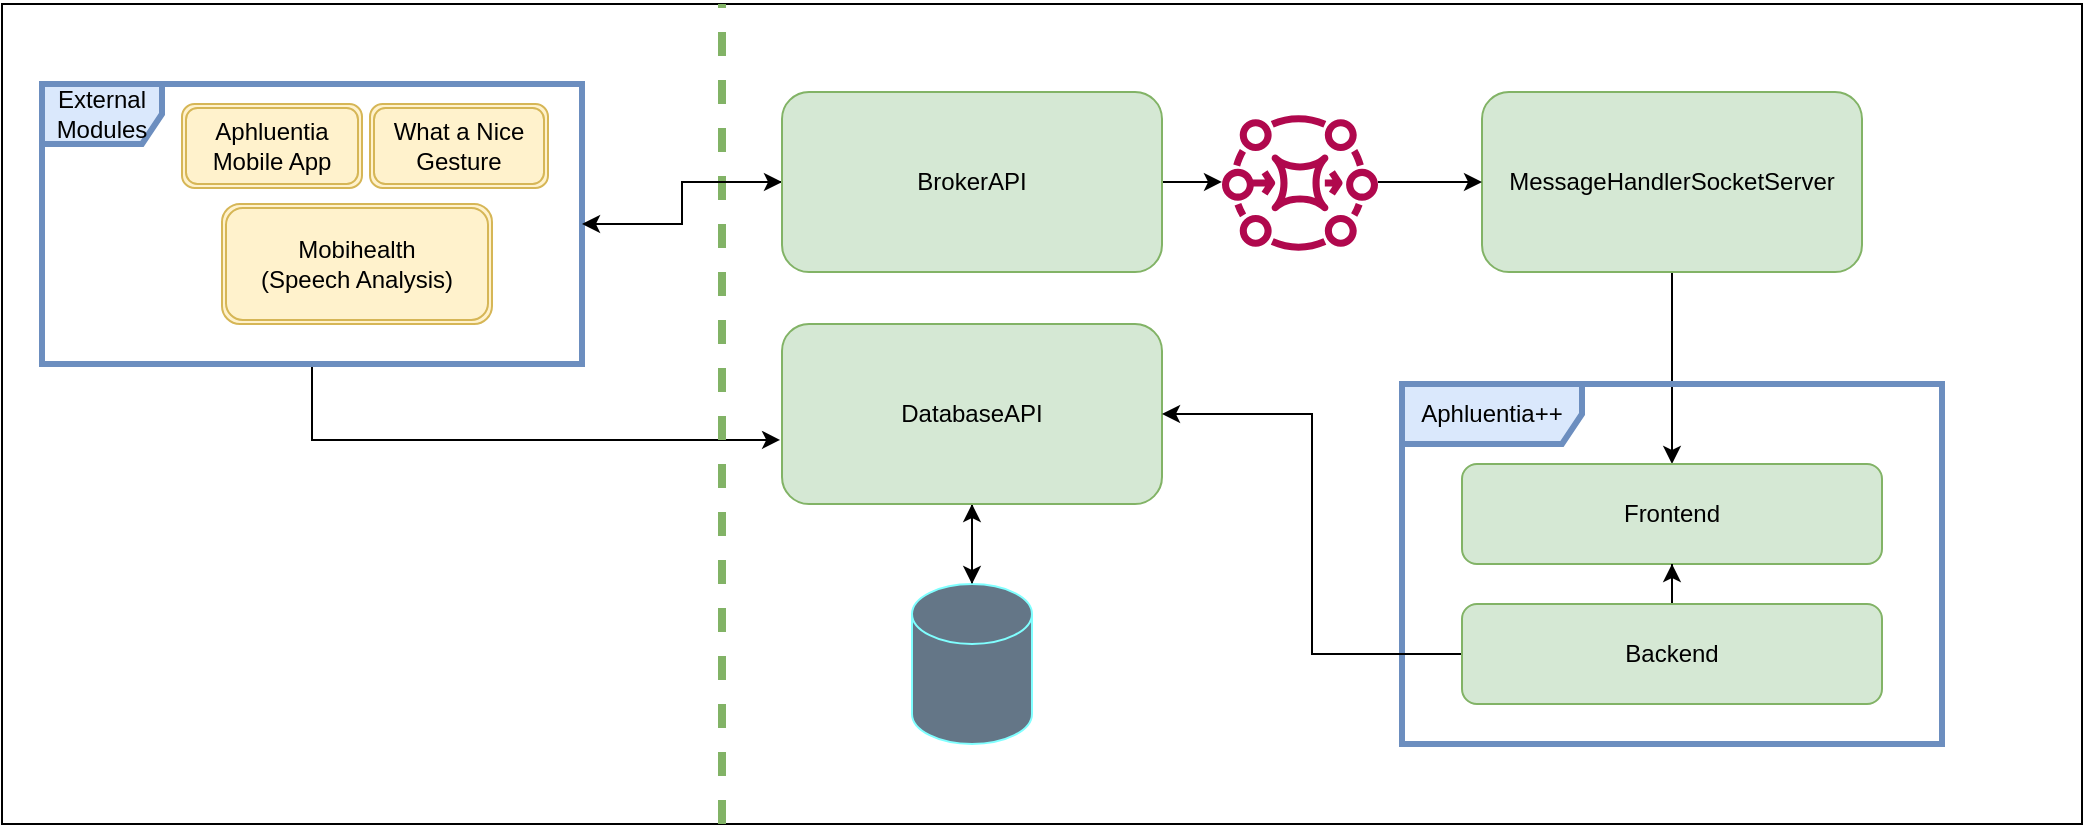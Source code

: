 <mxfile version="20.1.1" type="device"><diagram name="Page-1" id="3HmN753BkA0CwOPUJrMB"><mxGraphModel dx="1781" dy="364" grid="1" gridSize="10" guides="1" tooltips="1" connect="1" arrows="1" fold="1" page="0" pageScale="1" pageWidth="850" pageHeight="1100" background="#FFFFFF" math="0" shadow="0"><root><mxCell id="0"/><mxCell id="1" parent="0"/><mxCell id="k8yUKYC-vGAlN-Fj5_3C-19" value="" style="rounded=0;whiteSpace=wrap;html=1;" parent="1" vertex="1"><mxGeometry x="-40" y="570" width="1040" height="410" as="geometry"/></mxCell><mxCell id="SjMHyeGWCHjc_9bX7ADS-5" style="edgeStyle=orthogonalEdgeStyle;rounded=0;orthogonalLoop=1;jettySize=auto;html=1;entryX=-0.005;entryY=0.644;entryDx=0;entryDy=0;strokeWidth=1;entryPerimeter=0;" edge="1" parent="1" source="k8yUKYC-vGAlN-Fj5_3C-21" target="k8yUKYC-vGAlN-Fj5_3C-23"><mxGeometry relative="1" as="geometry"><Array as="points"><mxPoint x="115" y="788"/></Array></mxGeometry></mxCell><mxCell id="SjMHyeGWCHjc_9bX7ADS-16" style="edgeStyle=orthogonalEdgeStyle;rounded=0;orthogonalLoop=1;jettySize=auto;html=1;entryX=0;entryY=0.5;entryDx=0;entryDy=0;strokeWidth=1;" edge="1" parent="1" source="k8yUKYC-vGAlN-Fj5_3C-21" target="SjMHyeGWCHjc_9bX7ADS-3"><mxGeometry relative="1" as="geometry"/></mxCell><mxCell id="k8yUKYC-vGAlN-Fj5_3C-21" value="External&lt;br&gt;Modules" style="shape=umlFrame;whiteSpace=wrap;html=1;fillColor=#dae8fc;strokeColor=#6c8ebf;strokeWidth=3;" parent="1" vertex="1"><mxGeometry x="-20" y="610" width="270" height="140" as="geometry"/></mxCell><mxCell id="k8yUKYC-vGAlN-Fj5_3C-47" value="" style="edgeStyle=orthogonalEdgeStyle;rounded=0;orthogonalLoop=1;jettySize=auto;html=1;" parent="1" source="k8yUKYC-vGAlN-Fj5_3C-22" target="k8yUKYC-vGAlN-Fj5_3C-23" edge="1"><mxGeometry relative="1" as="geometry"/></mxCell><mxCell id="k8yUKYC-vGAlN-Fj5_3C-22" value="" style="shape=cylinder3;whiteSpace=wrap;html=1;boundedLbl=1;backgroundOutline=1;size=15;fillColor=#647687;strokeColor=#80ffff;fontColor=#ffffff;" parent="1" vertex="1"><mxGeometry x="415" y="860" width="60" height="80" as="geometry"/></mxCell><mxCell id="k8yUKYC-vGAlN-Fj5_3C-26" style="edgeStyle=orthogonalEdgeStyle;rounded=0;orthogonalLoop=1;jettySize=auto;html=1;entryX=0.5;entryY=0;entryDx=0;entryDy=0;entryPerimeter=0;" parent="1" source="k8yUKYC-vGAlN-Fj5_3C-23" target="k8yUKYC-vGAlN-Fj5_3C-22" edge="1"><mxGeometry relative="1" as="geometry"/></mxCell><mxCell id="k8yUKYC-vGAlN-Fj5_3C-23" value="&lt;font style=&quot;font-size: 12px;&quot;&gt;DatabaseAPI&lt;br&gt;&lt;/font&gt;" style="rounded=1;whiteSpace=wrap;html=1;fillColor=#d5e8d4;strokeColor=#82b366;" parent="1" vertex="1"><mxGeometry x="350" y="730" width="190" height="90" as="geometry"/></mxCell><mxCell id="SjMHyeGWCHjc_9bX7ADS-12" style="edgeStyle=orthogonalEdgeStyle;rounded=0;orthogonalLoop=1;jettySize=auto;html=1;entryX=0.5;entryY=0;entryDx=0;entryDy=0;strokeWidth=1;" edge="1" parent="1" source="k8yUKYC-vGAlN-Fj5_3C-40" target="SjMHyeGWCHjc_9bX7ADS-7"><mxGeometry relative="1" as="geometry"/></mxCell><mxCell id="k8yUKYC-vGAlN-Fj5_3C-40" value="MessageHandlerSocketServer" style="rounded=1;whiteSpace=wrap;html=1;fillColor=#d5e8d4;strokeColor=#82b366;" parent="1" vertex="1"><mxGeometry x="700" y="614" width="190" height="90" as="geometry"/></mxCell><mxCell id="k8yUKYC-vGAlN-Fj5_3C-65" value="Aphluentia&lt;br&gt;Mobile App" style="shape=ext;double=1;rounded=1;whiteSpace=wrap;html=1;fillColor=#fff2cc;strokeColor=#d6b656;" parent="1" vertex="1"><mxGeometry x="50" y="620" width="90" height="42" as="geometry"/></mxCell><mxCell id="k8yUKYC-vGAlN-Fj5_3C-66" value="What a Nice Gesture" style="shape=ext;double=1;rounded=1;whiteSpace=wrap;html=1;fillColor=#fff2cc;strokeColor=#d6b656;" parent="1" vertex="1"><mxGeometry x="144" y="620" width="89" height="42" as="geometry"/></mxCell><mxCell id="k8yUKYC-vGAlN-Fj5_3C-67" value="Mobihealth &lt;br&gt;(Speech Analysis)" style="shape=ext;double=1;rounded=1;whiteSpace=wrap;html=1;fillColor=#fff2cc;strokeColor=#d6b656;" parent="1" vertex="1"><mxGeometry x="70" y="670" width="135" height="60" as="geometry"/></mxCell><mxCell id="SjMHyeGWCHjc_9bX7ADS-2" value="" style="endArrow=none;dashed=1;html=1;rounded=0;strokeWidth=4;fillColor=#d5e8d4;strokeColor=#82b366;" edge="1" parent="1"><mxGeometry width="50" height="50" relative="1" as="geometry"><mxPoint x="320" y="980" as="sourcePoint"/><mxPoint x="320" y="570" as="targetPoint"/></mxGeometry></mxCell><mxCell id="SjMHyeGWCHjc_9bX7ADS-10" style="edgeStyle=orthogonalEdgeStyle;rounded=0;orthogonalLoop=1;jettySize=auto;html=1;strokeWidth=1;" edge="1" parent="1" source="SjMHyeGWCHjc_9bX7ADS-3" target="SjMHyeGWCHjc_9bX7ADS-9"><mxGeometry relative="1" as="geometry"/></mxCell><mxCell id="SjMHyeGWCHjc_9bX7ADS-17" style="edgeStyle=orthogonalEdgeStyle;rounded=0;orthogonalLoop=1;jettySize=auto;html=1;entryX=1;entryY=0.5;entryDx=0;entryDy=0;entryPerimeter=0;fontSize=12;strokeWidth=1;" edge="1" parent="1" source="SjMHyeGWCHjc_9bX7ADS-3" target="k8yUKYC-vGAlN-Fj5_3C-21"><mxGeometry relative="1" as="geometry"/></mxCell><mxCell id="SjMHyeGWCHjc_9bX7ADS-3" value="BrokerAPI" style="rounded=1;whiteSpace=wrap;html=1;fillColor=#d5e8d4;strokeColor=#82b366;" vertex="1" parent="1"><mxGeometry x="350" y="614" width="190" height="90" as="geometry"/></mxCell><mxCell id="SjMHyeGWCHjc_9bX7ADS-6" value="Aphluentia++" style="shape=umlFrame;whiteSpace=wrap;html=1;fillColor=#dae8fc;strokeColor=#6c8ebf;strokeWidth=3;width=90;height=30;" vertex="1" parent="1"><mxGeometry x="660" y="760" width="270" height="180" as="geometry"/></mxCell><mxCell id="SjMHyeGWCHjc_9bX7ADS-7" value="Frontend" style="rounded=1;whiteSpace=wrap;html=1;fillColor=#d5e8d4;strokeColor=#82b366;" vertex="1" parent="1"><mxGeometry x="690" y="800" width="210" height="50" as="geometry"/></mxCell><mxCell id="SjMHyeGWCHjc_9bX7ADS-14" style="edgeStyle=orthogonalEdgeStyle;rounded=0;orthogonalLoop=1;jettySize=auto;html=1;entryX=1;entryY=0.5;entryDx=0;entryDy=0;strokeWidth=1;" edge="1" parent="1" source="SjMHyeGWCHjc_9bX7ADS-8" target="k8yUKYC-vGAlN-Fj5_3C-23"><mxGeometry relative="1" as="geometry"/></mxCell><mxCell id="SjMHyeGWCHjc_9bX7ADS-15" style="edgeStyle=orthogonalEdgeStyle;rounded=0;orthogonalLoop=1;jettySize=auto;html=1;entryX=0.5;entryY=1;entryDx=0;entryDy=0;strokeWidth=1;" edge="1" parent="1" source="SjMHyeGWCHjc_9bX7ADS-8" target="SjMHyeGWCHjc_9bX7ADS-7"><mxGeometry relative="1" as="geometry"/></mxCell><mxCell id="SjMHyeGWCHjc_9bX7ADS-8" value="Backend" style="rounded=1;whiteSpace=wrap;html=1;fillColor=#d5e8d4;strokeColor=#82b366;" vertex="1" parent="1"><mxGeometry x="690" y="870" width="210" height="50" as="geometry"/></mxCell><mxCell id="SjMHyeGWCHjc_9bX7ADS-11" style="edgeStyle=orthogonalEdgeStyle;rounded=0;orthogonalLoop=1;jettySize=auto;html=1;strokeWidth=1;" edge="1" parent="1" source="SjMHyeGWCHjc_9bX7ADS-9" target="k8yUKYC-vGAlN-Fj5_3C-40"><mxGeometry relative="1" as="geometry"/></mxCell><mxCell id="SjMHyeGWCHjc_9bX7ADS-9" value="" style="sketch=0;outlineConnect=0;fontColor=#232F3E;gradientColor=none;fillColor=#B0084D;strokeColor=none;dashed=0;verticalLabelPosition=bottom;verticalAlign=top;align=center;html=1;fontSize=12;fontStyle=0;aspect=fixed;pointerEvents=1;shape=mxgraph.aws4.mq_broker;" vertex="1" parent="1"><mxGeometry x="570" y="620" width="78" height="78" as="geometry"/></mxCell></root></mxGraphModel></diagram></mxfile>